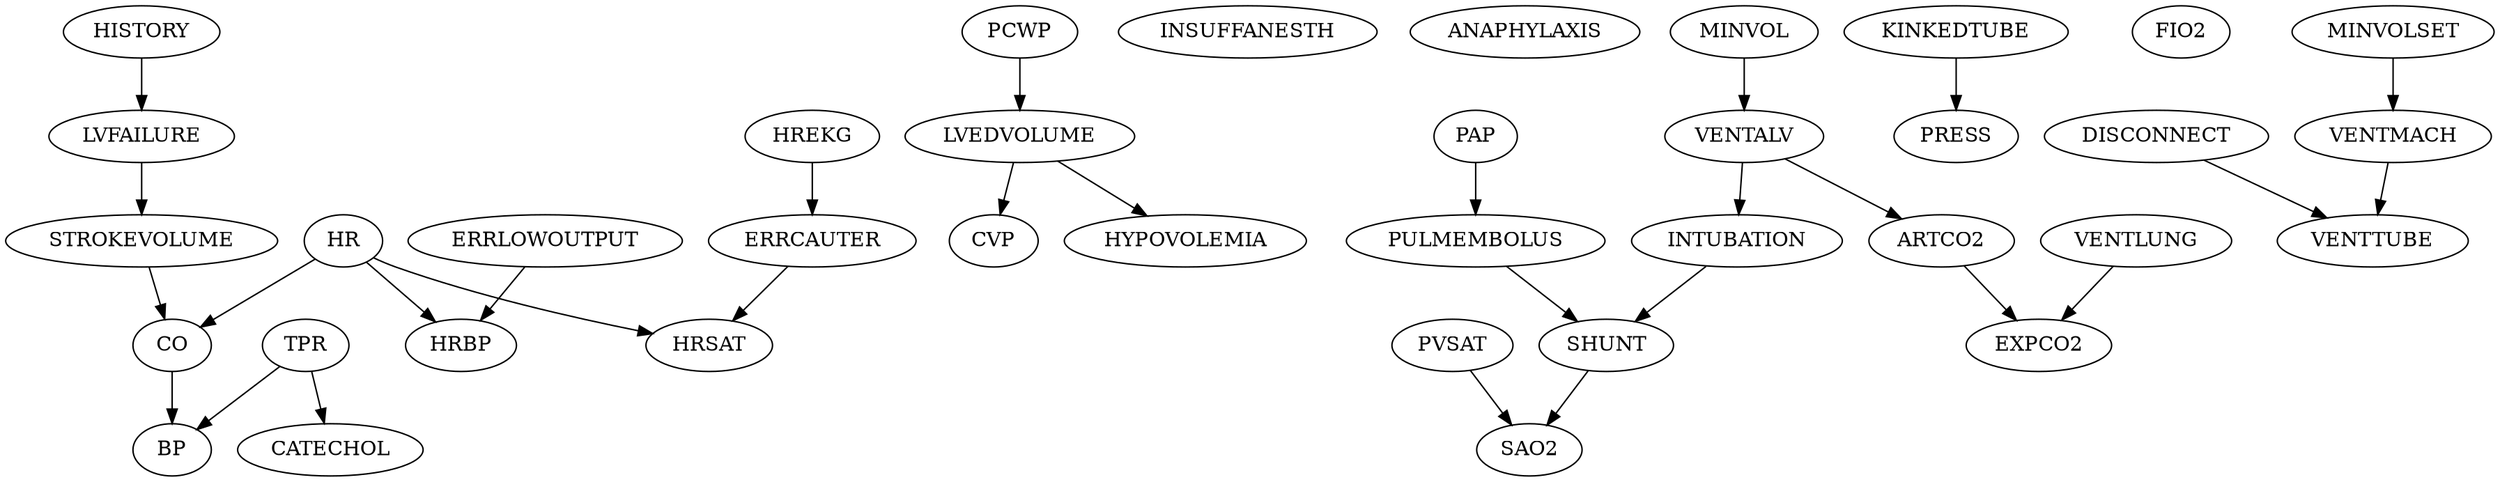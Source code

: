 digraph {
	HISTORY
	CVP
	LVEDVOLUME
	LVEDVOLUME -> CVP
	PCWP
	HYPOVOLEMIA
	LVEDVOLUME
	LVEDVOLUME -> HYPOVOLEMIA
	LVEDVOLUME
	PCWP
	PCWP -> LVEDVOLUME
	LVFAILURE
	HISTORY
	HISTORY -> LVFAILURE
	STROKEVOLUME
	LVFAILURE
	LVFAILURE -> STROKEVOLUME
	ERRLOWOUTPUT
	HRBP
	ERRLOWOUTPUT
	ERRLOWOUTPUT -> HRBP
	HR
	HR -> HRBP
	HREKG
	ERRCAUTER
	HREKG
	HREKG -> ERRCAUTER
	HRSAT
	HR
	HR -> HRSAT
	ERRCAUTER
	ERRCAUTER -> HRSAT
	INSUFFANESTH
	ANAPHYLAXIS
	TPR
	EXPCO2
	ARTCO2
	ARTCO2 -> EXPCO2
	VENTLUNG
	VENTLUNG -> EXPCO2
	KINKEDTUBE
	MINVOL
	FIO2
	PVSAT
	SAO2
	PVSAT
	PVSAT -> SAO2
	SHUNT
	SHUNT -> SAO2
	PAP
	PULMEMBOLUS
	PAP
	PAP -> PULMEMBOLUS
	SHUNT
	INTUBATION
	INTUBATION -> SHUNT
	PULMEMBOLUS
	PULMEMBOLUS -> SHUNT
	INTUBATION
	VENTALV
	VENTALV -> INTUBATION
	PRESS
	KINKEDTUBE
	KINKEDTUBE -> PRESS
	DISCONNECT
	MINVOLSET
	VENTMACH
	MINVOLSET
	MINVOLSET -> VENTMACH
	VENTTUBE
	VENTMACH
	VENTMACH -> VENTTUBE
	DISCONNECT
	DISCONNECT -> VENTTUBE
	VENTLUNG
	VENTALV
	MINVOL
	MINVOL -> VENTALV
	ARTCO2
	VENTALV
	VENTALV -> ARTCO2
	CATECHOL
	TPR
	TPR -> CATECHOL
	HR
	CO
	STROKEVOLUME
	STROKEVOLUME -> CO
	HR
	HR -> CO
	BP
	TPR
	TPR -> BP
	CO
	CO -> BP
}
